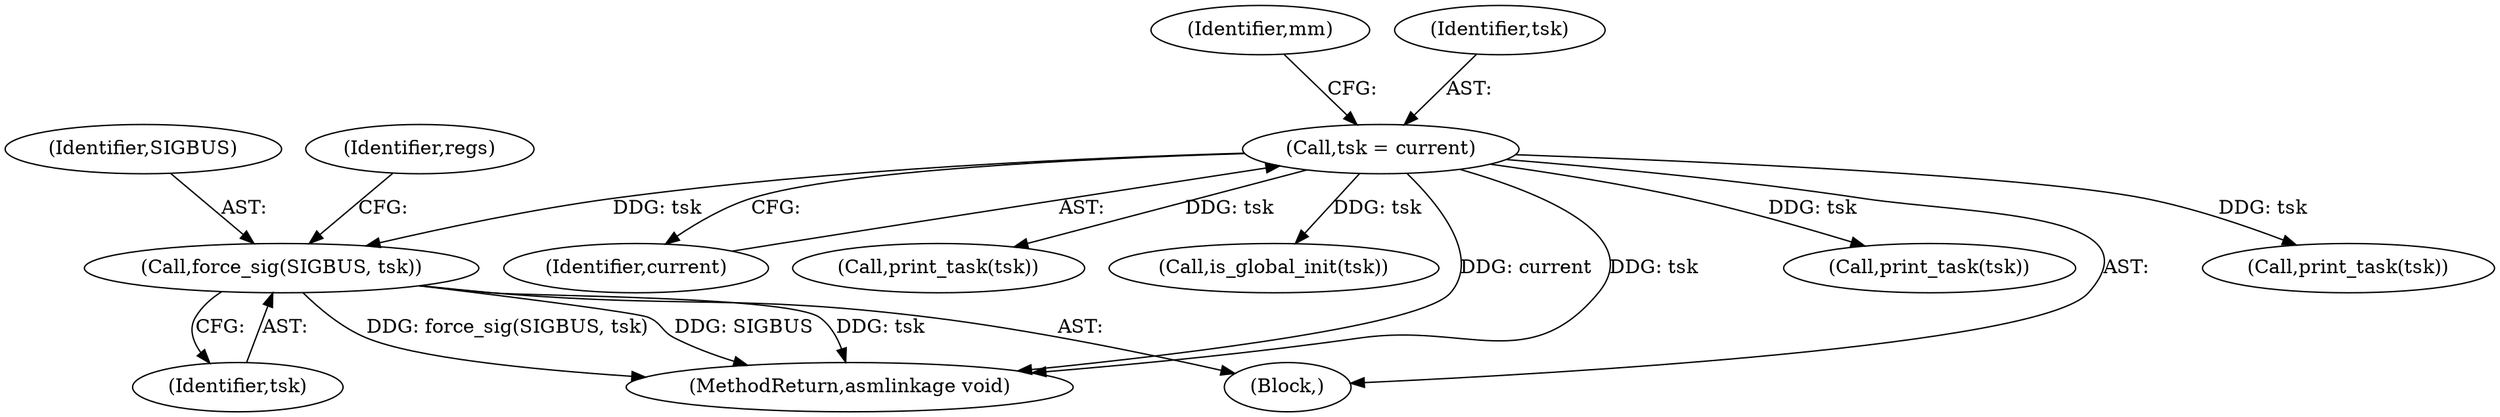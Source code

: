 digraph "0_linux_a8b0ca17b80e92faab46ee7179ba9e99ccb61233_30@pointer" {
"1000496" [label="(Call,force_sig(SIGBUS, tsk))"];
"1000127" [label="(Call,tsk = current)"];
"1000214" [label="(Call,print_task(tsk))"];
"1000127" [label="(Call,tsk = current)"];
"1000496" [label="(Call,force_sig(SIGBUS, tsk))"];
"1000498" [label="(Identifier,tsk)"];
"1000129" [label="(Identifier,current)"];
"1000131" [label="(Identifier,mm)"];
"1000120" [label="(Block,)"];
"1000161" [label="(Call,print_task(tsk))"];
"1000378" [label="(Call,is_global_init(tsk))"];
"1000497" [label="(Identifier,SIGBUS)"];
"1000128" [label="(Identifier,tsk)"];
"1000504" [label="(MethodReturn,asmlinkage void)"];
"1000192" [label="(Call,print_task(tsk))"];
"1000502" [label="(Identifier,regs)"];
"1000496" -> "1000120"  [label="AST: "];
"1000496" -> "1000498"  [label="CFG: "];
"1000497" -> "1000496"  [label="AST: "];
"1000498" -> "1000496"  [label="AST: "];
"1000502" -> "1000496"  [label="CFG: "];
"1000496" -> "1000504"  [label="DDG: tsk"];
"1000496" -> "1000504"  [label="DDG: force_sig(SIGBUS, tsk)"];
"1000496" -> "1000504"  [label="DDG: SIGBUS"];
"1000127" -> "1000496"  [label="DDG: tsk"];
"1000127" -> "1000120"  [label="AST: "];
"1000127" -> "1000129"  [label="CFG: "];
"1000128" -> "1000127"  [label="AST: "];
"1000129" -> "1000127"  [label="AST: "];
"1000131" -> "1000127"  [label="CFG: "];
"1000127" -> "1000504"  [label="DDG: current"];
"1000127" -> "1000504"  [label="DDG: tsk"];
"1000127" -> "1000161"  [label="DDG: tsk"];
"1000127" -> "1000192"  [label="DDG: tsk"];
"1000127" -> "1000214"  [label="DDG: tsk"];
"1000127" -> "1000378"  [label="DDG: tsk"];
}
